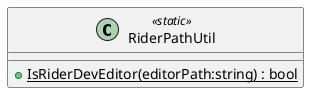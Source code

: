 @startuml
class RiderPathUtil <<static>> {
    + {static} IsRiderDevEditor(editorPath:string) : bool
}
@enduml

